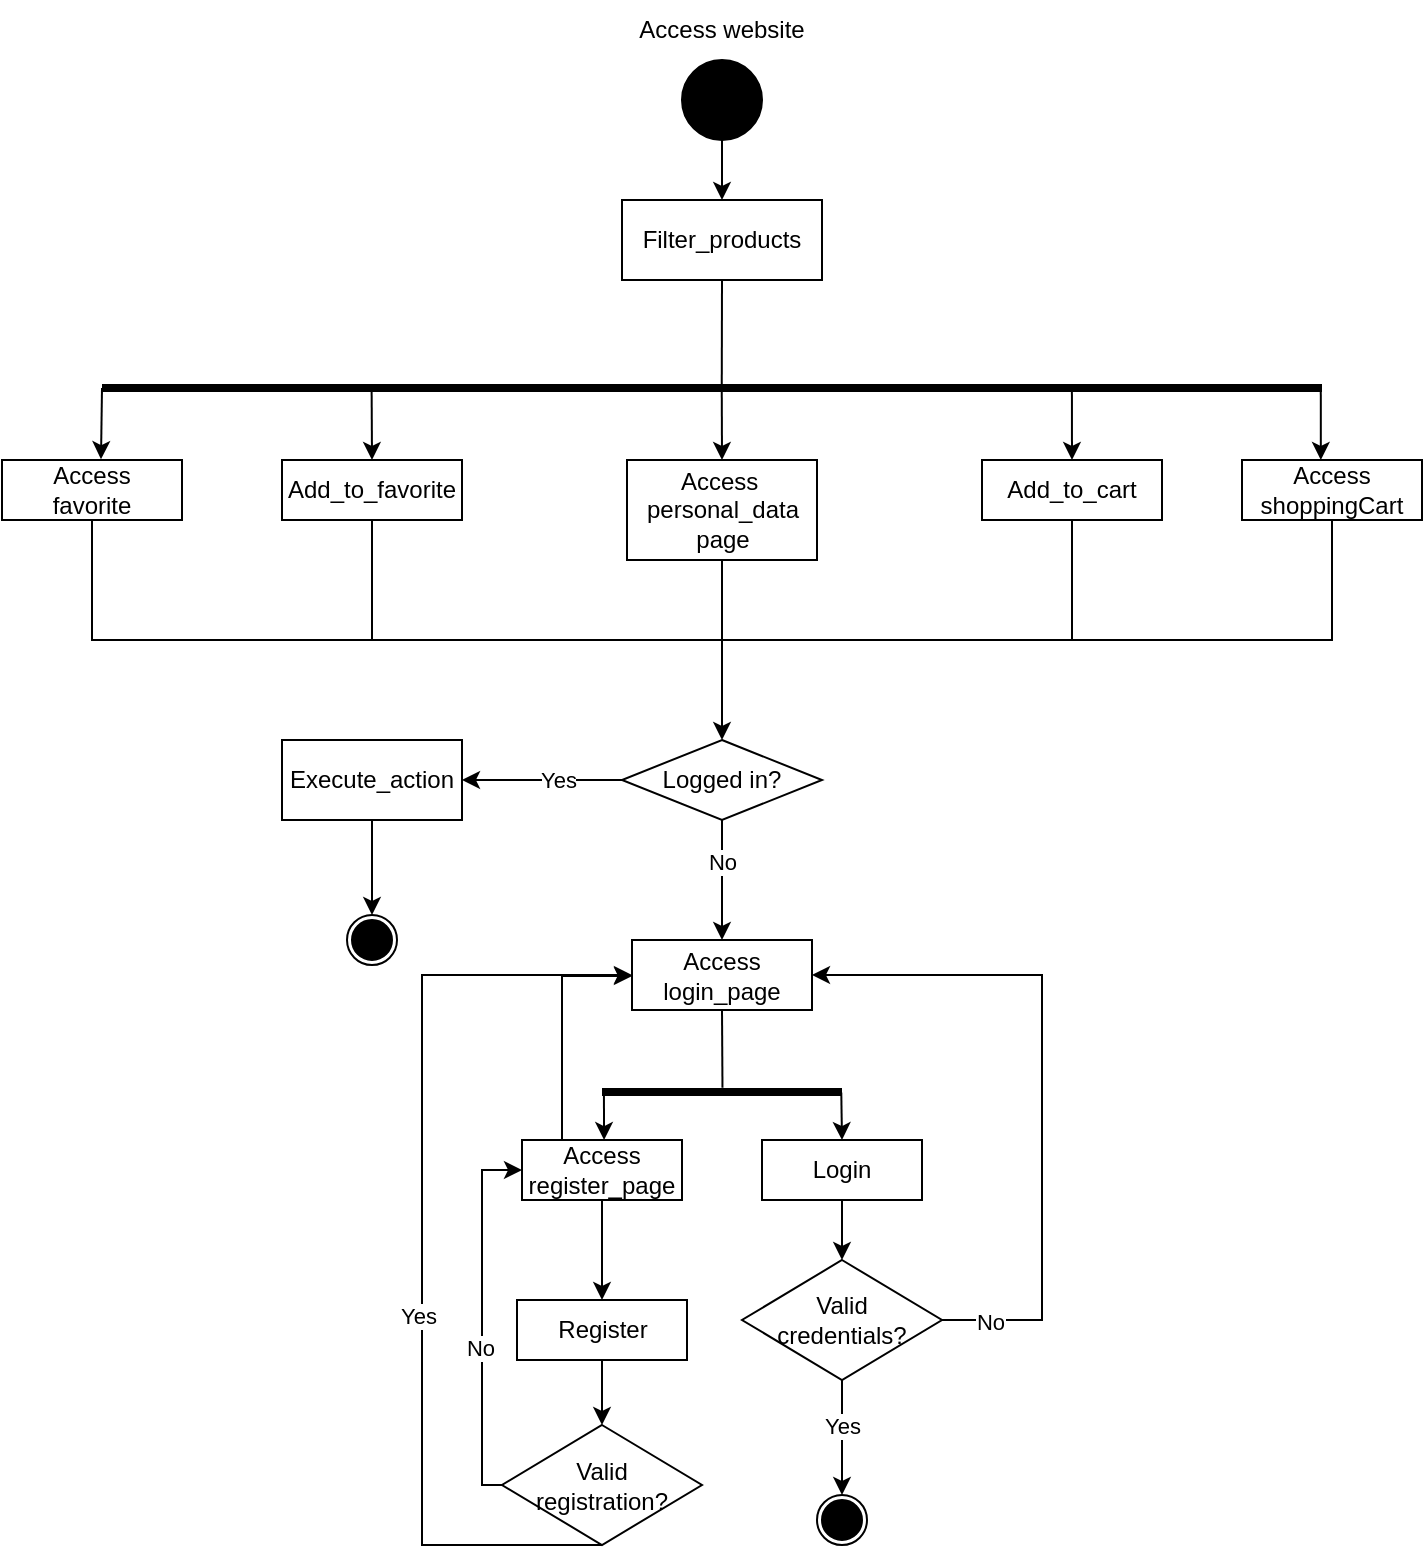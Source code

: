 <mxfile version="20.8.16" type="device"><diagram name="Page-1" id="8Jb1jK2XtyDm1GlKme4J"><mxGraphModel dx="1843" dy="899" grid="1" gridSize="10" guides="1" tooltips="1" connect="1" arrows="1" fold="1" page="1" pageScale="1" pageWidth="850" pageHeight="1100" math="0" shadow="0"><root><mxCell id="0"/><mxCell id="1" parent="0"/><mxCell id="2t6oH9smJ5xH0TfcndmP-1" value="" style="ellipse;whiteSpace=wrap;html=1;fillColor=#000000;" vertex="1" parent="1"><mxGeometry x="380" y="30" width="40" height="40" as="geometry"/></mxCell><mxCell id="2t6oH9smJ5xH0TfcndmP-2" value="Access website" style="text;html=1;strokeColor=none;fillColor=none;align=center;verticalAlign=middle;whiteSpace=wrap;rounded=0;" vertex="1" parent="1"><mxGeometry x="345" width="110" height="30" as="geometry"/></mxCell><mxCell id="2t6oH9smJ5xH0TfcndmP-3" value="" style="endArrow=classic;html=1;rounded=0;exitX=0.5;exitY=1;exitDx=0;exitDy=0;entryX=0.5;entryY=0;entryDx=0;entryDy=0;" edge="1" parent="1" source="2t6oH9smJ5xH0TfcndmP-1" target="2t6oH9smJ5xH0TfcndmP-4"><mxGeometry width="50" height="50" relative="1" as="geometry"><mxPoint x="400" y="170" as="sourcePoint"/><mxPoint x="400" y="100" as="targetPoint"/></mxGeometry></mxCell><mxCell id="2t6oH9smJ5xH0TfcndmP-4" value="Filter_products" style="rounded=0;whiteSpace=wrap;html=1;fillColor=#FFFFFF;" vertex="1" parent="1"><mxGeometry x="350" y="100" width="100" height="40" as="geometry"/></mxCell><mxCell id="2t6oH9smJ5xH0TfcndmP-11" value="" style="endArrow=none;html=1;rounded=0;entryX=0.5;entryY=1;entryDx=0;entryDy=0;exitX=0.508;exitY=0.477;exitDx=0;exitDy=0;exitPerimeter=0;" edge="1" parent="1" source="2t6oH9smJ5xH0TfcndmP-12" target="2t6oH9smJ5xH0TfcndmP-4"><mxGeometry width="50" height="50" relative="1" as="geometry"><mxPoint x="400" y="240" as="sourcePoint"/><mxPoint x="610" y="320" as="targetPoint"/></mxGeometry></mxCell><mxCell id="2t6oH9smJ5xH0TfcndmP-12" value="" style="line;strokeWidth=4;fillColor=none;align=left;verticalAlign=middle;spacingTop=-1;spacingLeft=3;spacingRight=3;rotatable=0;labelPosition=right;points=[];portConstraint=eastwest;strokeColor=#000000;" vertex="1" parent="1"><mxGeometry x="90" y="190" width="610" height="8" as="geometry"/></mxCell><mxCell id="2t6oH9smJ5xH0TfcndmP-13" value="" style="endArrow=classic;html=1;rounded=0;exitX=0.999;exitY=0.576;exitDx=0;exitDy=0;exitPerimeter=0;entryX=0.438;entryY=0;entryDx=0;entryDy=0;entryPerimeter=0;" edge="1" parent="1" source="2t6oH9smJ5xH0TfcndmP-12" target="2t6oH9smJ5xH0TfcndmP-19"><mxGeometry width="50" height="50" relative="1" as="geometry"><mxPoint x="580" y="270" as="sourcePoint"/><mxPoint x="570" y="220" as="targetPoint"/></mxGeometry></mxCell><mxCell id="2t6oH9smJ5xH0TfcndmP-14" value="" style="endArrow=classic;html=1;rounded=0;exitX=0;exitY=0.5;exitDx=0;exitDy=0;exitPerimeter=0;entryX=0.55;entryY=-0.013;entryDx=0;entryDy=0;entryPerimeter=0;" edge="1" parent="1" source="2t6oH9smJ5xH0TfcndmP-12" target="2t6oH9smJ5xH0TfcndmP-18"><mxGeometry width="50" height="50" relative="1" as="geometry"><mxPoint x="311" y="194" as="sourcePoint"/><mxPoint x="230" y="230" as="targetPoint"/></mxGeometry></mxCell><mxCell id="2t6oH9smJ5xH0TfcndmP-16" value="" style="endArrow=classic;html=1;rounded=0;exitX=0.508;exitY=0.621;exitDx=0;exitDy=0;exitPerimeter=0;" edge="1" parent="1" source="2t6oH9smJ5xH0TfcndmP-12"><mxGeometry width="50" height="50" relative="1" as="geometry"><mxPoint x="200" y="360" as="sourcePoint"/><mxPoint x="400" y="230" as="targetPoint"/></mxGeometry></mxCell><mxCell id="2t6oH9smJ5xH0TfcndmP-18" value="Access&lt;br&gt;favorite" style="rounded=0;whiteSpace=wrap;html=1;fillColor=#FFFFFF;" vertex="1" parent="1"><mxGeometry x="40" y="230" width="90" height="30" as="geometry"/></mxCell><mxCell id="2t6oH9smJ5xH0TfcndmP-19" value="Access&lt;br&gt;shoppingCart" style="rounded=0;whiteSpace=wrap;html=1;fillColor=#FFFFFF;" vertex="1" parent="1"><mxGeometry x="660" y="230" width="90" height="30" as="geometry"/></mxCell><mxCell id="2t6oH9smJ5xH0TfcndmP-20" value="Add_to_favorite" style="rounded=0;whiteSpace=wrap;html=1;fillColor=#FFFFFF;" vertex="1" parent="1"><mxGeometry x="180" y="230" width="90" height="30" as="geometry"/></mxCell><mxCell id="2t6oH9smJ5xH0TfcndmP-21" value="Add_to_cart" style="rounded=0;whiteSpace=wrap;html=1;fillColor=#FFFFFF;" vertex="1" parent="1"><mxGeometry x="530" y="230" width="90" height="30" as="geometry"/></mxCell><mxCell id="2t6oH9smJ5xH0TfcndmP-25" value="Access&amp;nbsp;&lt;br&gt;personal_data&lt;br&gt;page" style="rounded=0;whiteSpace=wrap;html=1;fillColor=#FFFFFF;" vertex="1" parent="1"><mxGeometry x="352.5" y="230" width="95" height="50" as="geometry"/></mxCell><mxCell id="2t6oH9smJ5xH0TfcndmP-26" value="" style="endArrow=classic;html=1;rounded=0;elbow=vertical;exitX=0.5;exitY=1;exitDx=0;exitDy=0;entryX=0.5;entryY=0;entryDx=0;entryDy=0;" edge="1" parent="1" source="2t6oH9smJ5xH0TfcndmP-25" target="2t6oH9smJ5xH0TfcndmP-27"><mxGeometry width="50" height="50" relative="1" as="geometry"><mxPoint x="390" y="390" as="sourcePoint"/><mxPoint x="400" y="320" as="targetPoint"/></mxGeometry></mxCell><mxCell id="2t6oH9smJ5xH0TfcndmP-27" value="Logged in?" style="rhombus;whiteSpace=wrap;html=1;fillColor=#FFFFFF;" vertex="1" parent="1"><mxGeometry x="350" y="370" width="100" height="40" as="geometry"/></mxCell><mxCell id="2t6oH9smJ5xH0TfcndmP-28" value="" style="endArrow=none;html=1;rounded=0;elbow=vertical;entryX=0.5;entryY=1;entryDx=0;entryDy=0;edgeStyle=elbowEdgeStyle;" edge="1" parent="1" target="2t6oH9smJ5xH0TfcndmP-18"><mxGeometry width="50" height="50" relative="1" as="geometry"><mxPoint x="400" y="320" as="sourcePoint"/><mxPoint x="200" y="310" as="targetPoint"/><Array as="points"><mxPoint x="250" y="320"/></Array></mxGeometry></mxCell><mxCell id="2t6oH9smJ5xH0TfcndmP-29" value="" style="endArrow=none;html=1;rounded=0;elbow=vertical;entryX=0.5;entryY=1;entryDx=0;entryDy=0;edgeStyle=elbowEdgeStyle;" edge="1" parent="1" target="2t6oH9smJ5xH0TfcndmP-20"><mxGeometry width="50" height="50" relative="1" as="geometry"><mxPoint x="400" y="320" as="sourcePoint"/><mxPoint x="260" y="350" as="targetPoint"/><Array as="points"><mxPoint x="320" y="320"/></Array></mxGeometry></mxCell><mxCell id="2t6oH9smJ5xH0TfcndmP-30" value="" style="endArrow=none;html=1;rounded=0;elbow=vertical;entryX=0.5;entryY=1;entryDx=0;entryDy=0;edgeStyle=elbowEdgeStyle;" edge="1" parent="1" target="2t6oH9smJ5xH0TfcndmP-21"><mxGeometry width="50" height="50" relative="1" as="geometry"><mxPoint x="400" y="320" as="sourcePoint"/><mxPoint x="620" y="340" as="targetPoint"/><Array as="points"><mxPoint x="490" y="320"/></Array></mxGeometry></mxCell><mxCell id="2t6oH9smJ5xH0TfcndmP-31" value="" style="endArrow=none;html=1;rounded=0;elbow=vertical;entryX=0.5;entryY=1;entryDx=0;entryDy=0;edgeStyle=elbowEdgeStyle;" edge="1" parent="1" target="2t6oH9smJ5xH0TfcndmP-19"><mxGeometry width="50" height="50" relative="1" as="geometry"><mxPoint x="400" y="320" as="sourcePoint"/><mxPoint x="710" y="390" as="targetPoint"/><Array as="points"><mxPoint x="550" y="320"/></Array></mxGeometry></mxCell><mxCell id="2t6oH9smJ5xH0TfcndmP-34" value="Access&lt;br&gt;login_page" style="rounded=0;whiteSpace=wrap;html=1;fillColor=#FFFFFF;" vertex="1" parent="1"><mxGeometry x="355" y="470" width="90" height="35" as="geometry"/></mxCell><mxCell id="2t6oH9smJ5xH0TfcndmP-41" value="" style="endArrow=classic;html=1;rounded=0;elbow=vertical;exitX=0.5;exitY=1;exitDx=0;exitDy=0;entryX=0.5;entryY=0;entryDx=0;entryDy=0;" edge="1" parent="1" source="2t6oH9smJ5xH0TfcndmP-27" target="2t6oH9smJ5xH0TfcndmP-34"><mxGeometry width="50" height="50" relative="1" as="geometry"><mxPoint x="250" y="440" as="sourcePoint"/><mxPoint x="300" y="390" as="targetPoint"/></mxGeometry></mxCell><mxCell id="2t6oH9smJ5xH0TfcndmP-43" value="No" style="edgeLabel;html=1;align=center;verticalAlign=middle;resizable=0;points=[];" vertex="1" connectable="0" parent="2t6oH9smJ5xH0TfcndmP-41"><mxGeometry x="-0.55" relative="1" as="geometry"><mxPoint y="7" as="offset"/></mxGeometry></mxCell><mxCell id="2t6oH9smJ5xH0TfcndmP-46" value="" style="endArrow=classic;html=1;rounded=0;elbow=vertical;entryX=0.5;entryY=0;entryDx=0;entryDy=0;exitX=0.795;exitY=0.564;exitDx=0;exitDy=0;exitPerimeter=0;" edge="1" parent="1" source="2t6oH9smJ5xH0TfcndmP-12" target="2t6oH9smJ5xH0TfcndmP-21"><mxGeometry width="50" height="50" relative="1" as="geometry"><mxPoint x="550" y="260" as="sourcePoint"/><mxPoint x="600" y="210" as="targetPoint"/></mxGeometry></mxCell><mxCell id="2t6oH9smJ5xH0TfcndmP-49" value="" style="endArrow=classic;html=1;rounded=0;elbow=vertical;entryX=0.5;entryY=0;entryDx=0;entryDy=0;exitX=0.221;exitY=0.483;exitDx=0;exitDy=0;exitPerimeter=0;" edge="1" parent="1" source="2t6oH9smJ5xH0TfcndmP-12" target="2t6oH9smJ5xH0TfcndmP-20"><mxGeometry width="50" height="50" relative="1" as="geometry"><mxPoint x="130" y="270" as="sourcePoint"/><mxPoint x="180" y="220" as="targetPoint"/></mxGeometry></mxCell><mxCell id="2t6oH9smJ5xH0TfcndmP-50" value="" style="endArrow=classic;html=1;rounded=0;elbow=vertical;exitX=0;exitY=0.5;exitDx=0;exitDy=0;entryX=1;entryY=0.5;entryDx=0;entryDy=0;" edge="1" parent="1" source="2t6oH9smJ5xH0TfcndmP-27" target="2t6oH9smJ5xH0TfcndmP-54"><mxGeometry width="50" height="50" relative="1" as="geometry"><mxPoint x="270" y="450" as="sourcePoint"/><mxPoint x="277" y="390" as="targetPoint"/></mxGeometry></mxCell><mxCell id="2t6oH9smJ5xH0TfcndmP-53" value="Yes" style="edgeLabel;html=1;align=center;verticalAlign=middle;resizable=0;points=[];" vertex="1" connectable="0" parent="2t6oH9smJ5xH0TfcndmP-50"><mxGeometry x="-0.403" y="-3" relative="1" as="geometry"><mxPoint x="-8" y="3" as="offset"/></mxGeometry></mxCell><mxCell id="2t6oH9smJ5xH0TfcndmP-54" value="Execute_action" style="rounded=0;whiteSpace=wrap;html=1;strokeColor=#000000;fillColor=#FFFFFF;" vertex="1" parent="1"><mxGeometry x="180" y="370" width="90" height="40" as="geometry"/></mxCell><mxCell id="2t6oH9smJ5xH0TfcndmP-55" value="" style="endArrow=none;html=1;rounded=0;elbow=vertical;entryX=0.5;entryY=1;entryDx=0;entryDy=0;exitX=0.502;exitY=0.24;exitDx=0;exitDy=0;exitPerimeter=0;" edge="1" parent="1" source="2t6oH9smJ5xH0TfcndmP-58" target="2t6oH9smJ5xH0TfcndmP-34"><mxGeometry width="50" height="50" relative="1" as="geometry"><mxPoint x="400" y="540" as="sourcePoint"/><mxPoint x="410" y="550" as="targetPoint"/></mxGeometry></mxCell><mxCell id="2t6oH9smJ5xH0TfcndmP-58" value="" style="line;strokeWidth=4;fillColor=none;align=left;verticalAlign=middle;spacingTop=-1;spacingLeft=3;spacingRight=3;rotatable=0;labelPosition=right;points=[];portConstraint=eastwest;strokeColor=#000000;" vertex="1" parent="1"><mxGeometry x="340" y="542" width="120" height="8" as="geometry"/></mxCell><mxCell id="2t6oH9smJ5xH0TfcndmP-60" value="" style="endArrow=classic;html=1;rounded=0;elbow=vertical;exitX=0.997;exitY=0.53;exitDx=0;exitDy=0;exitPerimeter=0;entryX=0.5;entryY=0;entryDx=0;entryDy=0;" edge="1" parent="1" source="2t6oH9smJ5xH0TfcndmP-58" target="2t6oH9smJ5xH0TfcndmP-62"><mxGeometry width="50" height="50" relative="1" as="geometry"><mxPoint x="354" y="564" as="sourcePoint"/><mxPoint x="360" y="570" as="targetPoint"/></mxGeometry></mxCell><mxCell id="2t6oH9smJ5xH0TfcndmP-61" value="" style="endArrow=classic;html=1;rounded=0;elbow=vertical;exitX=0.008;exitY=0.506;exitDx=0;exitDy=0;exitPerimeter=0;entryX=0.513;entryY=0.001;entryDx=0;entryDy=0;entryPerimeter=0;" edge="1" parent="1" source="2t6oH9smJ5xH0TfcndmP-58" target="2t6oH9smJ5xH0TfcndmP-63"><mxGeometry width="50" height="50" relative="1" as="geometry"><mxPoint x="450" y="570" as="sourcePoint"/><mxPoint x="440" y="570" as="targetPoint"/></mxGeometry></mxCell><mxCell id="2t6oH9smJ5xH0TfcndmP-62" value="Login" style="rounded=0;whiteSpace=wrap;html=1;strokeColor=#000000;fillColor=#FFFFFF;" vertex="1" parent="1"><mxGeometry x="420" y="570" width="80" height="30" as="geometry"/></mxCell><mxCell id="2t6oH9smJ5xH0TfcndmP-63" value="Access&lt;br&gt;register_page" style="rounded=0;whiteSpace=wrap;html=1;strokeColor=#000000;fillColor=#FFFFFF;" vertex="1" parent="1"><mxGeometry x="300" y="570" width="80" height="30" as="geometry"/></mxCell><mxCell id="2t6oH9smJ5xH0TfcndmP-65" value="" style="endArrow=classic;html=1;rounded=0;elbow=vertical;exitX=0.5;exitY=1;exitDx=0;exitDy=0;entryX=0.5;entryY=0;entryDx=0;entryDy=0;" edge="1" parent="1" source="2t6oH9smJ5xH0TfcndmP-54" target="2t6oH9smJ5xH0TfcndmP-67"><mxGeometry width="50" height="50" relative="1" as="geometry"><mxPoint x="230" y="510" as="sourcePoint"/><mxPoint x="225" y="450" as="targetPoint"/></mxGeometry></mxCell><mxCell id="2t6oH9smJ5xH0TfcndmP-67" value="" style="ellipse;whiteSpace=wrap;html=1;aspect=fixed;strokeColor=#000000;fillColor=#FFFFFF;" vertex="1" parent="1"><mxGeometry x="212.5" y="457.5" width="25" height="25" as="geometry"/></mxCell><mxCell id="2t6oH9smJ5xH0TfcndmP-66" value="" style="ellipse;whiteSpace=wrap;html=1;aspect=fixed;fillColor=#000000;" vertex="1" parent="1"><mxGeometry x="215" y="460" width="20" height="20" as="geometry"/></mxCell><mxCell id="2t6oH9smJ5xH0TfcndmP-69" value="Valid&lt;br&gt;credentials?" style="rhombus;whiteSpace=wrap;html=1;strokeColor=#000000;fillColor=#FFFFFF;" vertex="1" parent="1"><mxGeometry x="410" y="630" width="100" height="60" as="geometry"/></mxCell><mxCell id="2t6oH9smJ5xH0TfcndmP-70" value="" style="endArrow=classic;html=1;rounded=0;elbow=vertical;exitX=0.5;exitY=1;exitDx=0;exitDy=0;entryX=0.5;entryY=0;entryDx=0;entryDy=0;" edge="1" parent="1" source="2t6oH9smJ5xH0TfcndmP-62" target="2t6oH9smJ5xH0TfcndmP-69"><mxGeometry width="50" height="50" relative="1" as="geometry"><mxPoint x="190" y="640" as="sourcePoint"/><mxPoint x="240" y="590" as="targetPoint"/></mxGeometry></mxCell><mxCell id="2t6oH9smJ5xH0TfcndmP-73" value="" style="endArrow=classic;html=1;rounded=0;exitX=1;exitY=0.5;exitDx=0;exitDy=0;entryX=1;entryY=0.5;entryDx=0;entryDy=0;edgeStyle=elbowEdgeStyle;" edge="1" parent="1" source="2t6oH9smJ5xH0TfcndmP-69" target="2t6oH9smJ5xH0TfcndmP-34"><mxGeometry width="50" height="50" relative="1" as="geometry"><mxPoint x="530" y="670" as="sourcePoint"/><mxPoint x="510" y="490" as="targetPoint"/><Array as="points"><mxPoint x="560" y="570"/></Array></mxGeometry></mxCell><mxCell id="2t6oH9smJ5xH0TfcndmP-74" value="No" style="edgeLabel;html=1;align=center;verticalAlign=middle;resizable=0;points=[];" vertex="1" connectable="0" parent="2t6oH9smJ5xH0TfcndmP-73"><mxGeometry x="-0.86" y="-1" relative="1" as="geometry"><mxPoint as="offset"/></mxGeometry></mxCell><mxCell id="2t6oH9smJ5xH0TfcndmP-75" value="" style="endArrow=classic;html=1;rounded=0;exitX=0.5;exitY=1;exitDx=0;exitDy=0;entryX=0.5;entryY=0;entryDx=0;entryDy=0;" edge="1" parent="1" source="2t6oH9smJ5xH0TfcndmP-69" target="2t6oH9smJ5xH0TfcndmP-83"><mxGeometry width="50" height="50" relative="1" as="geometry"><mxPoint x="490" y="790" as="sourcePoint"/><mxPoint x="460" y="740" as="targetPoint"/></mxGeometry></mxCell><mxCell id="2t6oH9smJ5xH0TfcndmP-76" value="Yes" style="edgeLabel;html=1;align=center;verticalAlign=middle;resizable=0;points=[];" vertex="1" connectable="0" parent="2t6oH9smJ5xH0TfcndmP-75"><mxGeometry x="-0.294" y="1" relative="1" as="geometry"><mxPoint x="-1" y="2" as="offset"/></mxGeometry></mxCell><mxCell id="2t6oH9smJ5xH0TfcndmP-77" value="Valid&lt;br&gt;registration?" style="rhombus;whiteSpace=wrap;html=1;strokeColor=#000000;fillColor=#FFFFFF;" vertex="1" parent="1"><mxGeometry x="290" y="712.5" width="100" height="60" as="geometry"/></mxCell><mxCell id="2t6oH9smJ5xH0TfcndmP-78" value="" style="endArrow=classic;html=1;rounded=0;exitX=0.5;exitY=1;exitDx=0;exitDy=0;entryX=0;entryY=0.5;entryDx=0;entryDy=0;edgeStyle=elbowEdgeStyle;" edge="1" parent="1" source="2t6oH9smJ5xH0TfcndmP-77" target="2t6oH9smJ5xH0TfcndmP-34"><mxGeometry width="50" height="50" relative="1" as="geometry"><mxPoint x="320" y="770" as="sourcePoint"/><mxPoint x="340" y="740" as="targetPoint"/><Array as="points"><mxPoint x="250" y="590"/></Array></mxGeometry></mxCell><mxCell id="2t6oH9smJ5xH0TfcndmP-79" value="Yes" style="edgeLabel;html=1;align=center;verticalAlign=middle;resizable=0;points=[];" vertex="1" connectable="0" parent="2t6oH9smJ5xH0TfcndmP-78"><mxGeometry x="-0.393" y="2" relative="1" as="geometry"><mxPoint y="-59" as="offset"/></mxGeometry></mxCell><mxCell id="2t6oH9smJ5xH0TfcndmP-80" value="" style="endArrow=classic;html=1;rounded=0;exitX=0;exitY=0.5;exitDx=0;exitDy=0;entryX=0;entryY=0.5;entryDx=0;entryDy=0;edgeStyle=elbowEdgeStyle;" edge="1" parent="1" source="2t6oH9smJ5xH0TfcndmP-77" target="2t6oH9smJ5xH0TfcndmP-63"><mxGeometry width="50" height="50" relative="1" as="geometry"><mxPoint x="230" y="700" as="sourcePoint"/><mxPoint x="280" y="650" as="targetPoint"/><Array as="points"><mxPoint x="280" y="630"/></Array></mxGeometry></mxCell><mxCell id="2t6oH9smJ5xH0TfcndmP-81" value="No" style="edgeLabel;html=1;align=center;verticalAlign=middle;resizable=0;points=[];" vertex="1" connectable="0" parent="2t6oH9smJ5xH0TfcndmP-80"><mxGeometry x="-0.305" y="1" relative="1" as="geometry"><mxPoint y="-14" as="offset"/></mxGeometry></mxCell><mxCell id="2t6oH9smJ5xH0TfcndmP-83" value="" style="ellipse;whiteSpace=wrap;html=1;strokeColor=#000000;fillColor=#FFFFFF;" vertex="1" parent="1"><mxGeometry x="447.5" y="747.5" width="25" height="25" as="geometry"/></mxCell><mxCell id="2t6oH9smJ5xH0TfcndmP-82" value="" style="ellipse;whiteSpace=wrap;html=1;aspect=fixed;fillColor=#000000;" vertex="1" parent="1"><mxGeometry x="450" y="750" width="20" height="20" as="geometry"/></mxCell><mxCell id="2t6oH9smJ5xH0TfcndmP-84" value="" style="endArrow=classic;html=1;rounded=0;exitX=0.5;exitY=1;exitDx=0;exitDy=0;entryX=0.5;entryY=0;entryDx=0;entryDy=0;" edge="1" parent="1" source="2t6oH9smJ5xH0TfcndmP-63" target="2t6oH9smJ5xH0TfcndmP-86"><mxGeometry width="50" height="50" relative="1" as="geometry"><mxPoint x="380" y="660" as="sourcePoint"/><mxPoint x="340" y="640" as="targetPoint"/></mxGeometry></mxCell><mxCell id="2t6oH9smJ5xH0TfcndmP-85" value="" style="endArrow=classic;html=1;rounded=0;exitX=0.25;exitY=0;exitDx=0;exitDy=0;entryX=0;entryY=0.5;entryDx=0;entryDy=0;edgeStyle=elbowEdgeStyle;elbow=vertical;" edge="1" parent="1" source="2t6oH9smJ5xH0TfcndmP-63" target="2t6oH9smJ5xH0TfcndmP-34"><mxGeometry width="50" height="50" relative="1" as="geometry"><mxPoint x="290" y="560" as="sourcePoint"/><mxPoint x="340" y="510" as="targetPoint"/><Array as="points"><mxPoint x="320" y="488"/></Array></mxGeometry></mxCell><mxCell id="2t6oH9smJ5xH0TfcndmP-86" value="Register" style="rounded=0;whiteSpace=wrap;html=1;strokeColor=#000000;fillColor=#FFFFFF;" vertex="1" parent="1"><mxGeometry x="297.5" y="650" width="85" height="30" as="geometry"/></mxCell><mxCell id="2t6oH9smJ5xH0TfcndmP-87" value="" style="endArrow=classic;html=1;rounded=0;elbow=vertical;exitX=0.5;exitY=1;exitDx=0;exitDy=0;entryX=0.5;entryY=0;entryDx=0;entryDy=0;" edge="1" parent="1" source="2t6oH9smJ5xH0TfcndmP-86" target="2t6oH9smJ5xH0TfcndmP-77"><mxGeometry width="50" height="50" relative="1" as="geometry"><mxPoint x="420" y="880" as="sourcePoint"/><mxPoint x="470" y="830" as="targetPoint"/></mxGeometry></mxCell></root></mxGraphModel></diagram></mxfile>